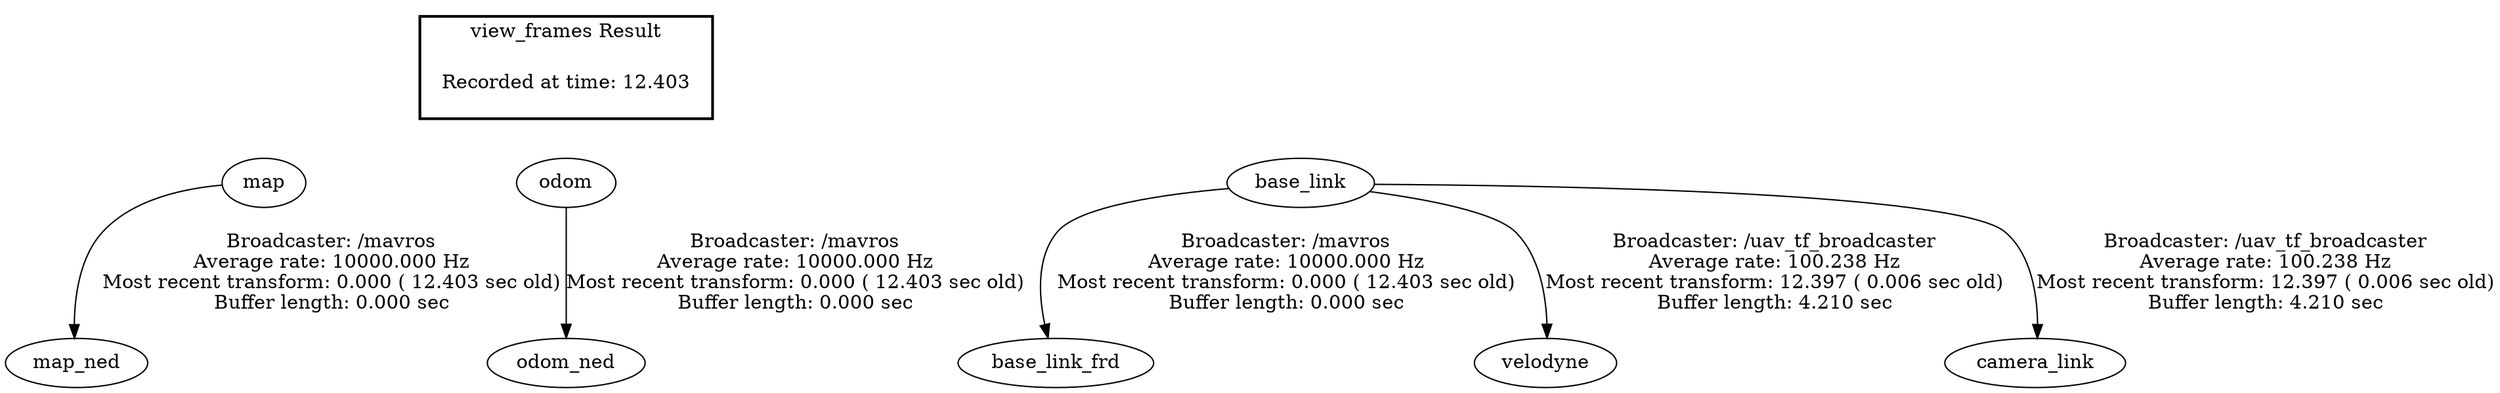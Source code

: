 digraph G {
"map" -> "map_ned"[label="Broadcaster: /mavros\nAverage rate: 10000.000 Hz\nMost recent transform: 0.000 ( 12.403 sec old)\nBuffer length: 0.000 sec\n"];
"odom" -> "odom_ned"[label="Broadcaster: /mavros\nAverage rate: 10000.000 Hz\nMost recent transform: 0.000 ( 12.403 sec old)\nBuffer length: 0.000 sec\n"];
"base_link" -> "base_link_frd"[label="Broadcaster: /mavros\nAverage rate: 10000.000 Hz\nMost recent transform: 0.000 ( 12.403 sec old)\nBuffer length: 0.000 sec\n"];
"base_link" -> "velodyne"[label="Broadcaster: /uav_tf_broadcaster\nAverage rate: 100.238 Hz\nMost recent transform: 12.397 ( 0.006 sec old)\nBuffer length: 4.210 sec\n"];
"base_link" -> "camera_link"[label="Broadcaster: /uav_tf_broadcaster\nAverage rate: 100.238 Hz\nMost recent transform: 12.397 ( 0.006 sec old)\nBuffer length: 4.210 sec\n"];
edge [style=invis];
 subgraph cluster_legend { style=bold; color=black; label ="view_frames Result";
"Recorded at time: 12.403"[ shape=plaintext ] ;
 }->"map";
edge [style=invis];
 subgraph cluster_legend { style=bold; color=black; label ="view_frames Result";
"Recorded at time: 12.403"[ shape=plaintext ] ;
 }->"odom";
edge [style=invis];
 subgraph cluster_legend { style=bold; color=black; label ="view_frames Result";
"Recorded at time: 12.403"[ shape=plaintext ] ;
 }->"base_link";
}